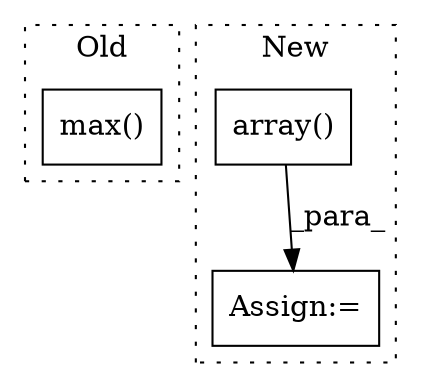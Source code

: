 digraph G {
subgraph cluster0 {
1 [label="max()" a="75" s="2537,2567" l="29,1" shape="box"];
label = "Old";
style="dotted";
}
subgraph cluster1 {
2 [label="array()" a="75" s="2697,2850" l="9,1" shape="box"];
3 [label="Assign:=" a="68" s="2694" l="3" shape="box"];
label = "New";
style="dotted";
}
2 -> 3 [label="_para_"];
}